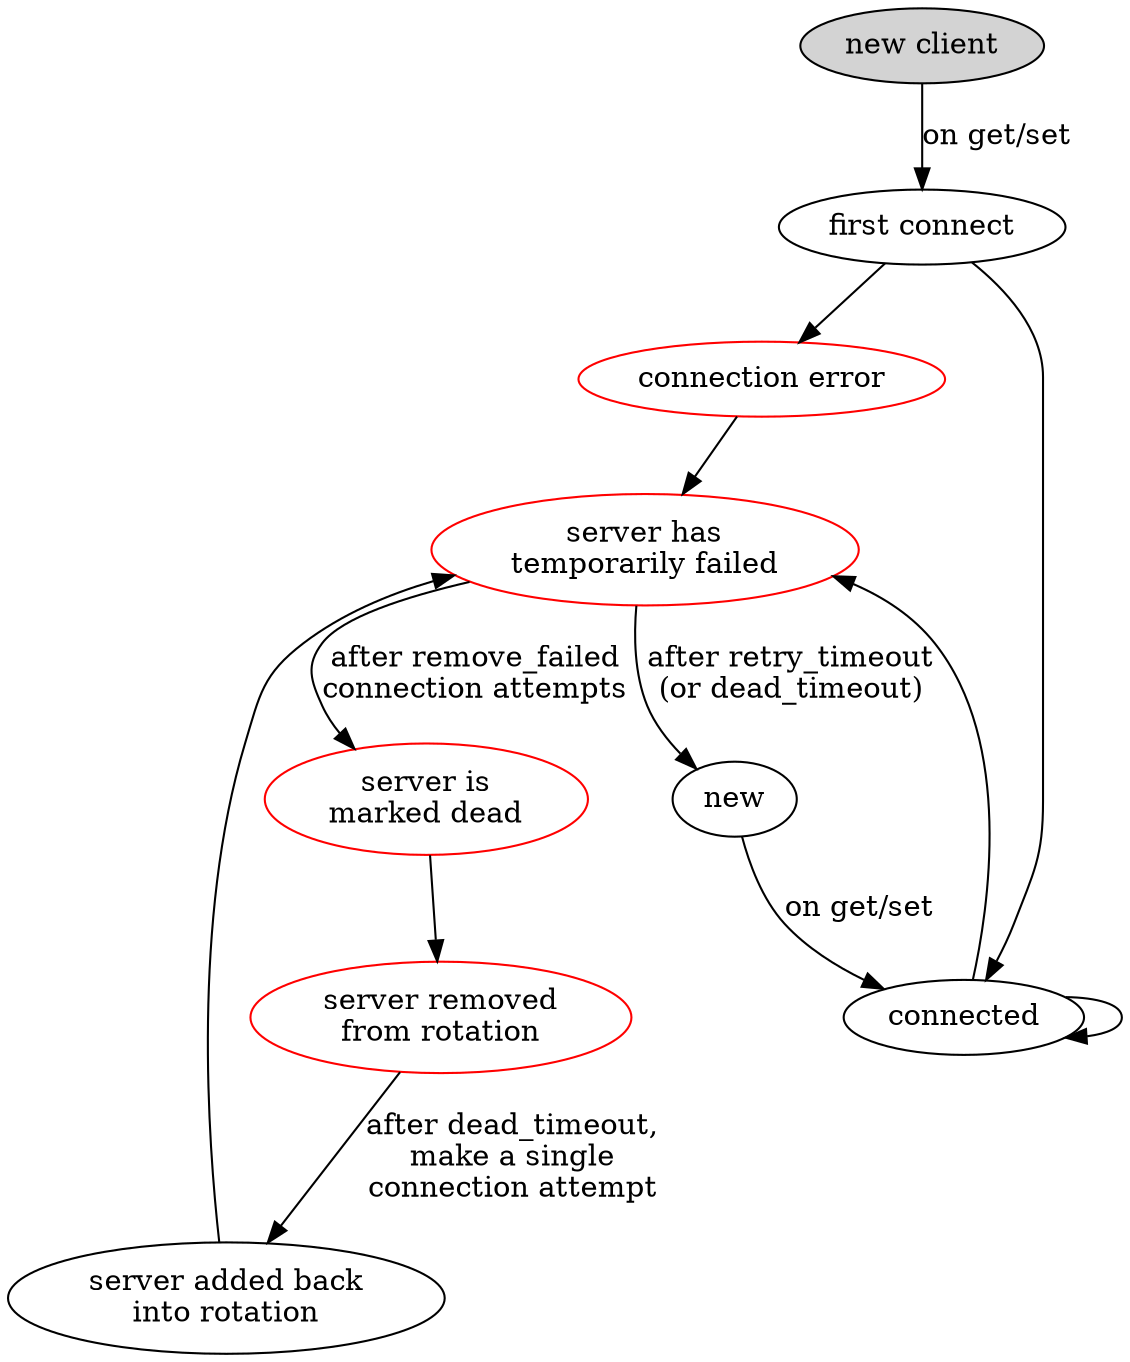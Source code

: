 digraph G {
    bgcolor="transparent";
    init [label="new client" fillcolor=lightgray style=filled];
    initconnect [label="first connect" fillcolor=white style=filled];
    connerr [label="connection error" color=red fillcolor=white style=filled];
    timeout [label="server has\ntemporarily failed" color=red fillcolor=white style=filled];
    server_dead [label="server is\nmarked dead" color=red fillcolor=white style=filled];
    removed [label="server removed\nfrom rotation" color=red fillcolor=white style=filled];
    added [label="server added back\ninto rotation" fillcolor=white style=filled];
    new [fillcolor=white style=filled];
    connected [fillcolor=white style=filled];
    init -> initconnect [label="on get/set"];
    initconnect -> connerr;
    connerr -> timeout;
    initconnect -> connected;
    new -> connected [label="on get/set"];
    timeout -> server_dead [label="after remove_failed\nconnection attempts"];
    server_dead -> removed;
    timeout -> new [label="after retry_timeout\n(or dead_timeout)"];
    removed -> added [label="after dead_timeout,\nmake a single\nconnection attempt"];
    added -> timeout;
    connected -> connected;
    connected -> timeout;
}

